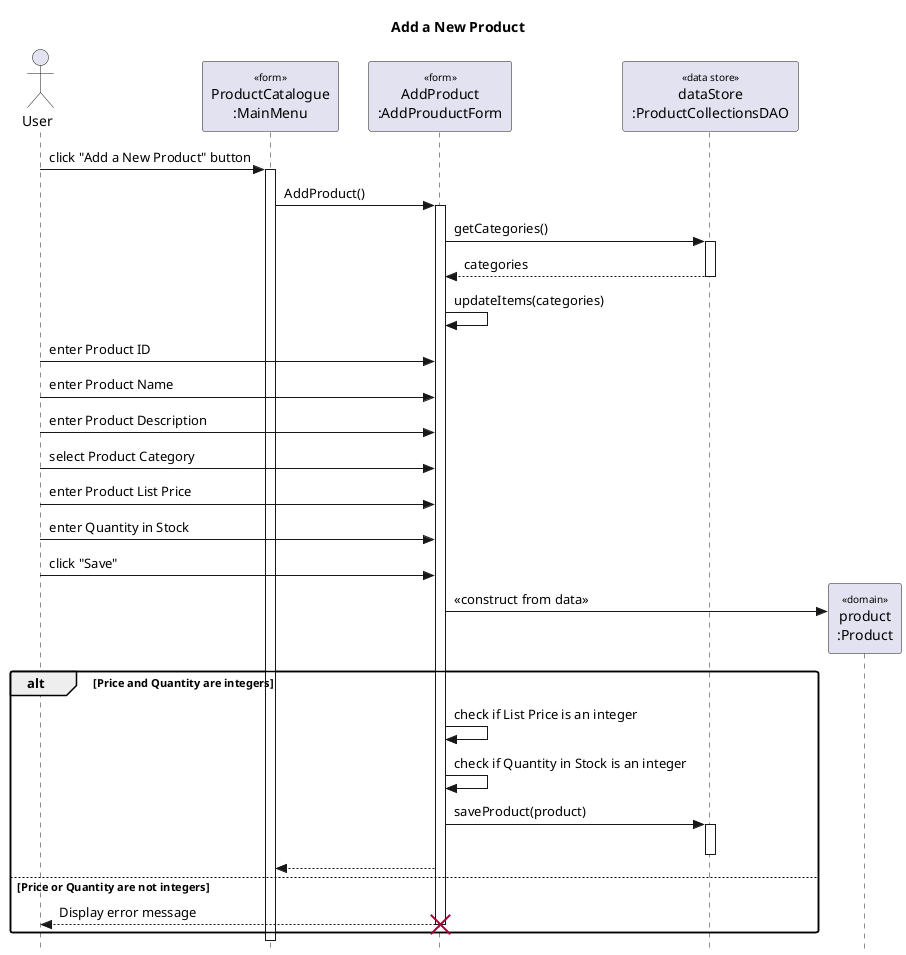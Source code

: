 @startuml
' === Title ===
title Add a New Product

' === Style  ===

skinparam {
  Style StrictUML
  RoundCorner 5
  ParticipantPadding 10
  Padding 2
  SequenceStereotype {
    Font {
      Size 10
      Style plain
    }
  }
}

' === Actors / Participants
actor "User" as user
participant "ProductCatalogue\n:MainMenu" as menu <<form>>
participant "AddProduct\n:AddProuductForm" as addProduct <<form>>
participant "dataStore\n:ProductCollectionsDAO" as dataStore <<data store>>
participant "product\n:Product" as product <<domain>>

' === Messages ===
user -> menu : click "Add a New Product" button
menu++
menu -> addProduct : AddProduct()
addProduct++

addProduct -> dataStore : getCategories()
dataStore++
return categories 

addProduct -> addProduct : updateItems(categories)

user -> addProduct : enter Product ID
user -> addProduct : enter Product Name
user -> addProduct : enter Product Description
user -> addProduct : select Product Category
user -> addProduct : enter Product List Price
user -> addProduct : enter Quantity in Stock

user -> addProduct : click "Save"
create product
addProduct -> product : <<construct from data>>

alt Price and Quantity are integers
  addProduct -> addProduct : check if List Price is an integer
  addProduct -> addProduct : check if Quantity in Stock is an integer
  addProduct -> dataStore : saveProduct(product)
  dataStore++
  dataStore--
  addProduct --> menu
else Price or Quantity are not integers
  addProduct --> user : Display error message
  destroy addProduct
end
@enduml